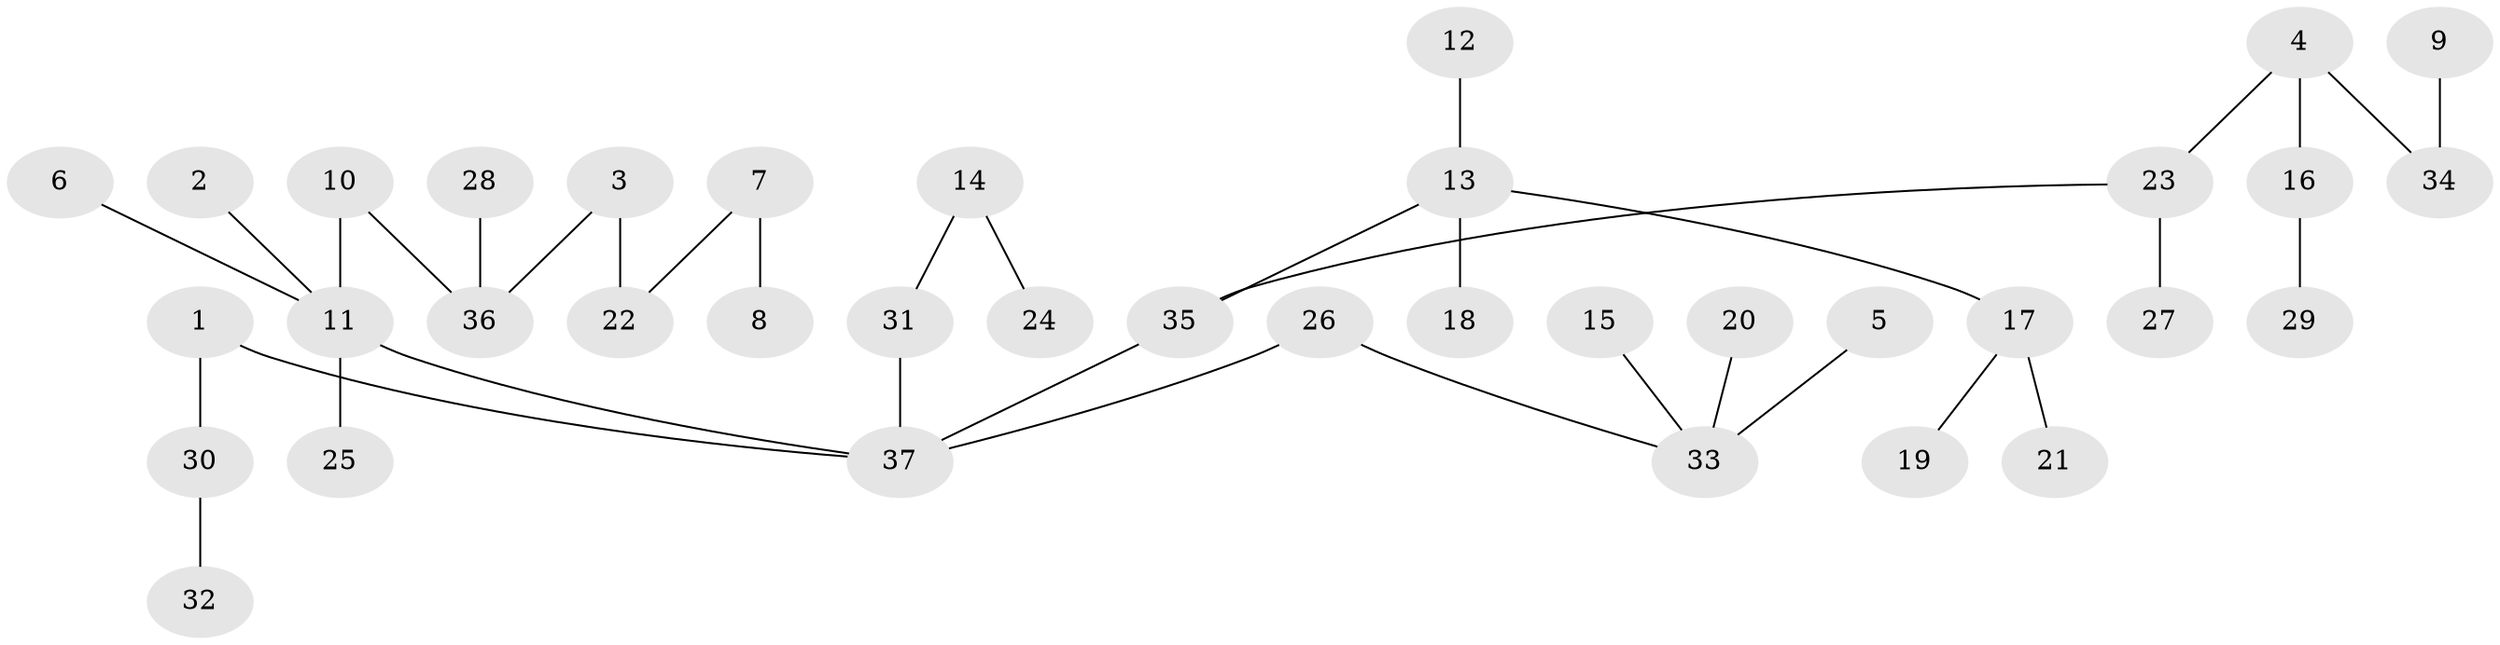// original degree distribution, {2: 0.23577235772357724, 5: 0.04878048780487805, 7: 0.008130081300813009, 3: 0.15447154471544716, 4: 0.06504065040650407, 1: 0.4878048780487805}
// Generated by graph-tools (version 1.1) at 2025/37/03/04/25 23:37:30]
// undirected, 37 vertices, 36 edges
graph export_dot {
  node [color=gray90,style=filled];
  1;
  2;
  3;
  4;
  5;
  6;
  7;
  8;
  9;
  10;
  11;
  12;
  13;
  14;
  15;
  16;
  17;
  18;
  19;
  20;
  21;
  22;
  23;
  24;
  25;
  26;
  27;
  28;
  29;
  30;
  31;
  32;
  33;
  34;
  35;
  36;
  37;
  1 -- 30 [weight=1.0];
  1 -- 37 [weight=1.0];
  2 -- 11 [weight=1.0];
  3 -- 22 [weight=1.0];
  3 -- 36 [weight=1.0];
  4 -- 16 [weight=1.0];
  4 -- 23 [weight=1.0];
  4 -- 34 [weight=1.0];
  5 -- 33 [weight=1.0];
  6 -- 11 [weight=1.0];
  7 -- 8 [weight=1.0];
  7 -- 22 [weight=1.0];
  9 -- 34 [weight=1.0];
  10 -- 11 [weight=1.0];
  10 -- 36 [weight=1.0];
  11 -- 25 [weight=1.0];
  11 -- 37 [weight=1.0];
  12 -- 13 [weight=1.0];
  13 -- 17 [weight=1.0];
  13 -- 18 [weight=1.0];
  13 -- 35 [weight=1.0];
  14 -- 24 [weight=1.0];
  14 -- 31 [weight=1.0];
  15 -- 33 [weight=1.0];
  16 -- 29 [weight=1.0];
  17 -- 19 [weight=1.0];
  17 -- 21 [weight=1.0];
  20 -- 33 [weight=1.0];
  23 -- 27 [weight=1.0];
  23 -- 35 [weight=1.0];
  26 -- 33 [weight=1.0];
  26 -- 37 [weight=1.0];
  28 -- 36 [weight=1.0];
  30 -- 32 [weight=1.0];
  31 -- 37 [weight=1.0];
  35 -- 37 [weight=1.0];
}
